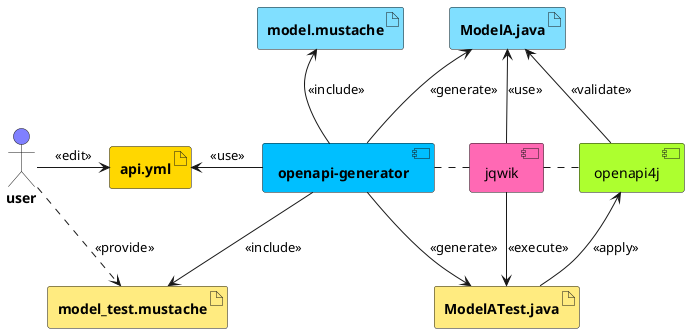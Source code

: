 @startuml
'!include style-process.puml
actor "<b>user</b>" as user %lighten("Blue", 50)
artifact "<b>api.yml</b>" as api #Gold
user -r-> api : <<edit>>
component "<b>openapi-generator</b>" as oagen #DeepSkyBlue
api <-r- oagen : <<use>>
artifact "<b>model.mustache</b>" as model_template  %lighten("DeepSkyBlue", 50)
model_template <-d- oagen : <<include>>
artifact "<b>ModelA.java</b>" as model %lighten("DeepSkyBlue", 50)
oagen -u-> model : <<generate>>
model_template -[hidden]r- model
artifact "<b>model_test.mustache</b>" as test_template %lighten("Gold", 50)
test_template <-u- oagen : <<include>>
artifact "<b>ModelATest.java</b>" as test %lighten("Gold", 50)
oagen -d-> test : <<generate>>

component "jqwik" as jqwik #HotPink
model <- jqwik : <<use>>
test <-u- jqwik : <<execute>>
component "openapi4j" as openapi4j #GreenYellow
'model --d-> test : <<include>>
oagen ..r.. jqwik
jqwik .r. openapi4j
model <-d- openapi4j : <<validate>>
test -u-> openapi4j : <<apply>>
user .> test_template : <<provide>>
@enduml